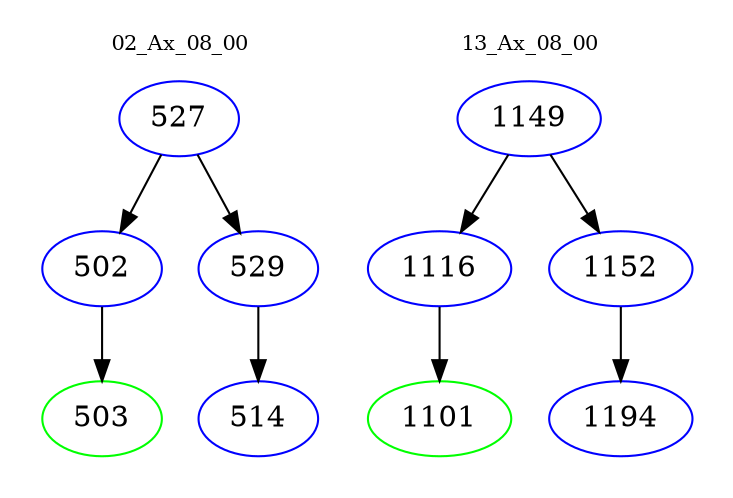 digraph{
subgraph cluster_0 {
color = white
label = "02_Ax_08_00";
fontsize=10;
T0_527 [label="527", color="blue"]
T0_527 -> T0_502 [color="black"]
T0_502 [label="502", color="blue"]
T0_502 -> T0_503 [color="black"]
T0_503 [label="503", color="green"]
T0_527 -> T0_529 [color="black"]
T0_529 [label="529", color="blue"]
T0_529 -> T0_514 [color="black"]
T0_514 [label="514", color="blue"]
}
subgraph cluster_1 {
color = white
label = "13_Ax_08_00";
fontsize=10;
T1_1149 [label="1149", color="blue"]
T1_1149 -> T1_1116 [color="black"]
T1_1116 [label="1116", color="blue"]
T1_1116 -> T1_1101 [color="black"]
T1_1101 [label="1101", color="green"]
T1_1149 -> T1_1152 [color="black"]
T1_1152 [label="1152", color="blue"]
T1_1152 -> T1_1194 [color="black"]
T1_1194 [label="1194", color="blue"]
}
}
